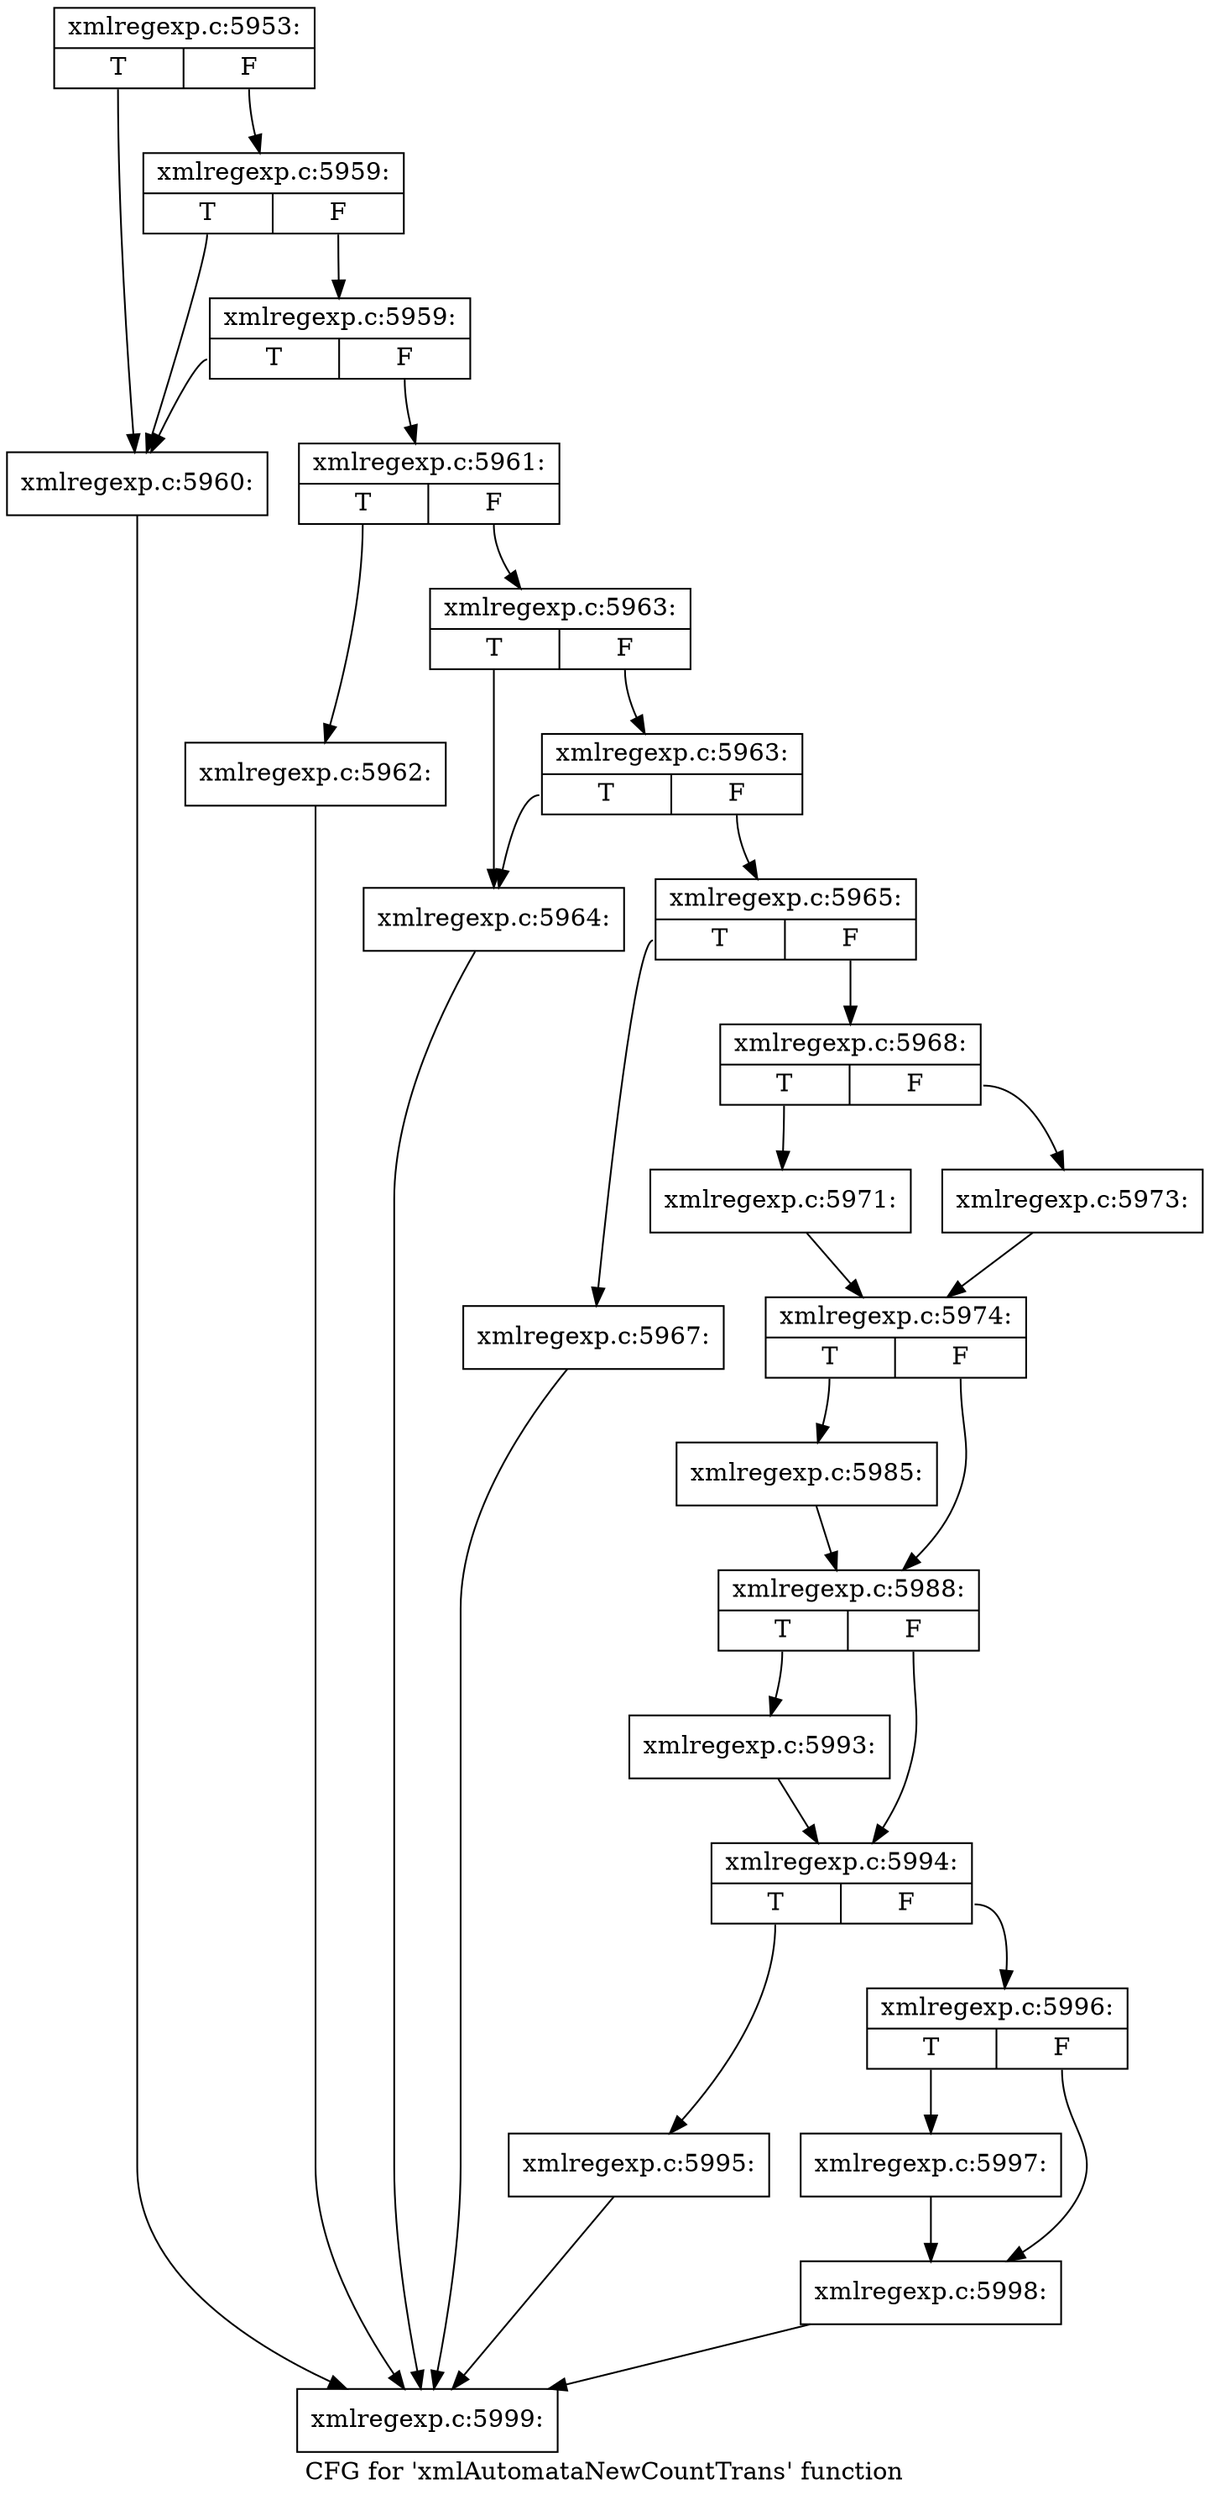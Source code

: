 digraph "CFG for 'xmlAutomataNewCountTrans' function" {
	label="CFG for 'xmlAutomataNewCountTrans' function";

	Node0x3943840 [shape=record,label="{xmlregexp.c:5953:|{<s0>T|<s1>F}}"];
	Node0x3943840:s0 -> Node0x39189b0;
	Node0x3943840:s1 -> Node0x3918ad0;
	Node0x3918ad0 [shape=record,label="{xmlregexp.c:5959:|{<s0>T|<s1>F}}"];
	Node0x3918ad0:s0 -> Node0x39189b0;
	Node0x3918ad0:s1 -> Node0x3918a50;
	Node0x3918a50 [shape=record,label="{xmlregexp.c:5959:|{<s0>T|<s1>F}}"];
	Node0x3918a50:s0 -> Node0x39189b0;
	Node0x3918a50:s1 -> Node0x3918a00;
	Node0x39189b0 [shape=record,label="{xmlregexp.c:5960:}"];
	Node0x39189b0 -> Node0x37c00d0;
	Node0x3918a00 [shape=record,label="{xmlregexp.c:5961:|{<s0>T|<s1>F}}"];
	Node0x3918a00:s0 -> Node0x3919400;
	Node0x3918a00:s1 -> Node0x3919450;
	Node0x3919400 [shape=record,label="{xmlregexp.c:5962:}"];
	Node0x3919400 -> Node0x37c00d0;
	Node0x3919450 [shape=record,label="{xmlregexp.c:5963:|{<s0>T|<s1>F}}"];
	Node0x3919450:s0 -> Node0x39540a0;
	Node0x3919450:s1 -> Node0x3954140;
	Node0x3954140 [shape=record,label="{xmlregexp.c:5963:|{<s0>T|<s1>F}}"];
	Node0x3954140:s0 -> Node0x39540a0;
	Node0x3954140:s1 -> Node0x39540f0;
	Node0x39540a0 [shape=record,label="{xmlregexp.c:5964:}"];
	Node0x39540a0 -> Node0x37c00d0;
	Node0x39540f0 [shape=record,label="{xmlregexp.c:5965:|{<s0>T|<s1>F}}"];
	Node0x39540f0:s0 -> Node0x3954ad0;
	Node0x39540f0:s1 -> Node0x3954b20;
	Node0x3954ad0 [shape=record,label="{xmlregexp.c:5967:}"];
	Node0x3954ad0 -> Node0x37c00d0;
	Node0x3954b20 [shape=record,label="{xmlregexp.c:5968:|{<s0>T|<s1>F}}"];
	Node0x3954b20:s0 -> Node0x3955580;
	Node0x3954b20:s1 -> Node0x3955620;
	Node0x3955580 [shape=record,label="{xmlregexp.c:5971:}"];
	Node0x3955580 -> Node0x39555d0;
	Node0x3955620 [shape=record,label="{xmlregexp.c:5973:}"];
	Node0x3955620 -> Node0x39555d0;
	Node0x39555d0 [shape=record,label="{xmlregexp.c:5974:|{<s0>T|<s1>F}}"];
	Node0x39555d0:s0 -> Node0x3956e50;
	Node0x39555d0:s1 -> Node0x3956ea0;
	Node0x3956e50 [shape=record,label="{xmlregexp.c:5985:}"];
	Node0x3956e50 -> Node0x3956ea0;
	Node0x3956ea0 [shape=record,label="{xmlregexp.c:5988:|{<s0>T|<s1>F}}"];
	Node0x3956ea0:s0 -> Node0x3958000;
	Node0x3956ea0:s1 -> Node0x3958050;
	Node0x3958000 [shape=record,label="{xmlregexp.c:5993:}"];
	Node0x3958000 -> Node0x3958050;
	Node0x3958050 [shape=record,label="{xmlregexp.c:5994:|{<s0>T|<s1>F}}"];
	Node0x3958050:s0 -> Node0x3958670;
	Node0x3958050:s1 -> Node0x39586c0;
	Node0x3958670 [shape=record,label="{xmlregexp.c:5995:}"];
	Node0x3958670 -> Node0x37c00d0;
	Node0x39586c0 [shape=record,label="{xmlregexp.c:5996:|{<s0>T|<s1>F}}"];
	Node0x39586c0:s0 -> Node0x3958b20;
	Node0x39586c0:s1 -> Node0x3958b70;
	Node0x3958b20 [shape=record,label="{xmlregexp.c:5997:}"];
	Node0x3958b20 -> Node0x3958b70;
	Node0x3958b70 [shape=record,label="{xmlregexp.c:5998:}"];
	Node0x3958b70 -> Node0x37c00d0;
	Node0x37c00d0 [shape=record,label="{xmlregexp.c:5999:}"];
}
